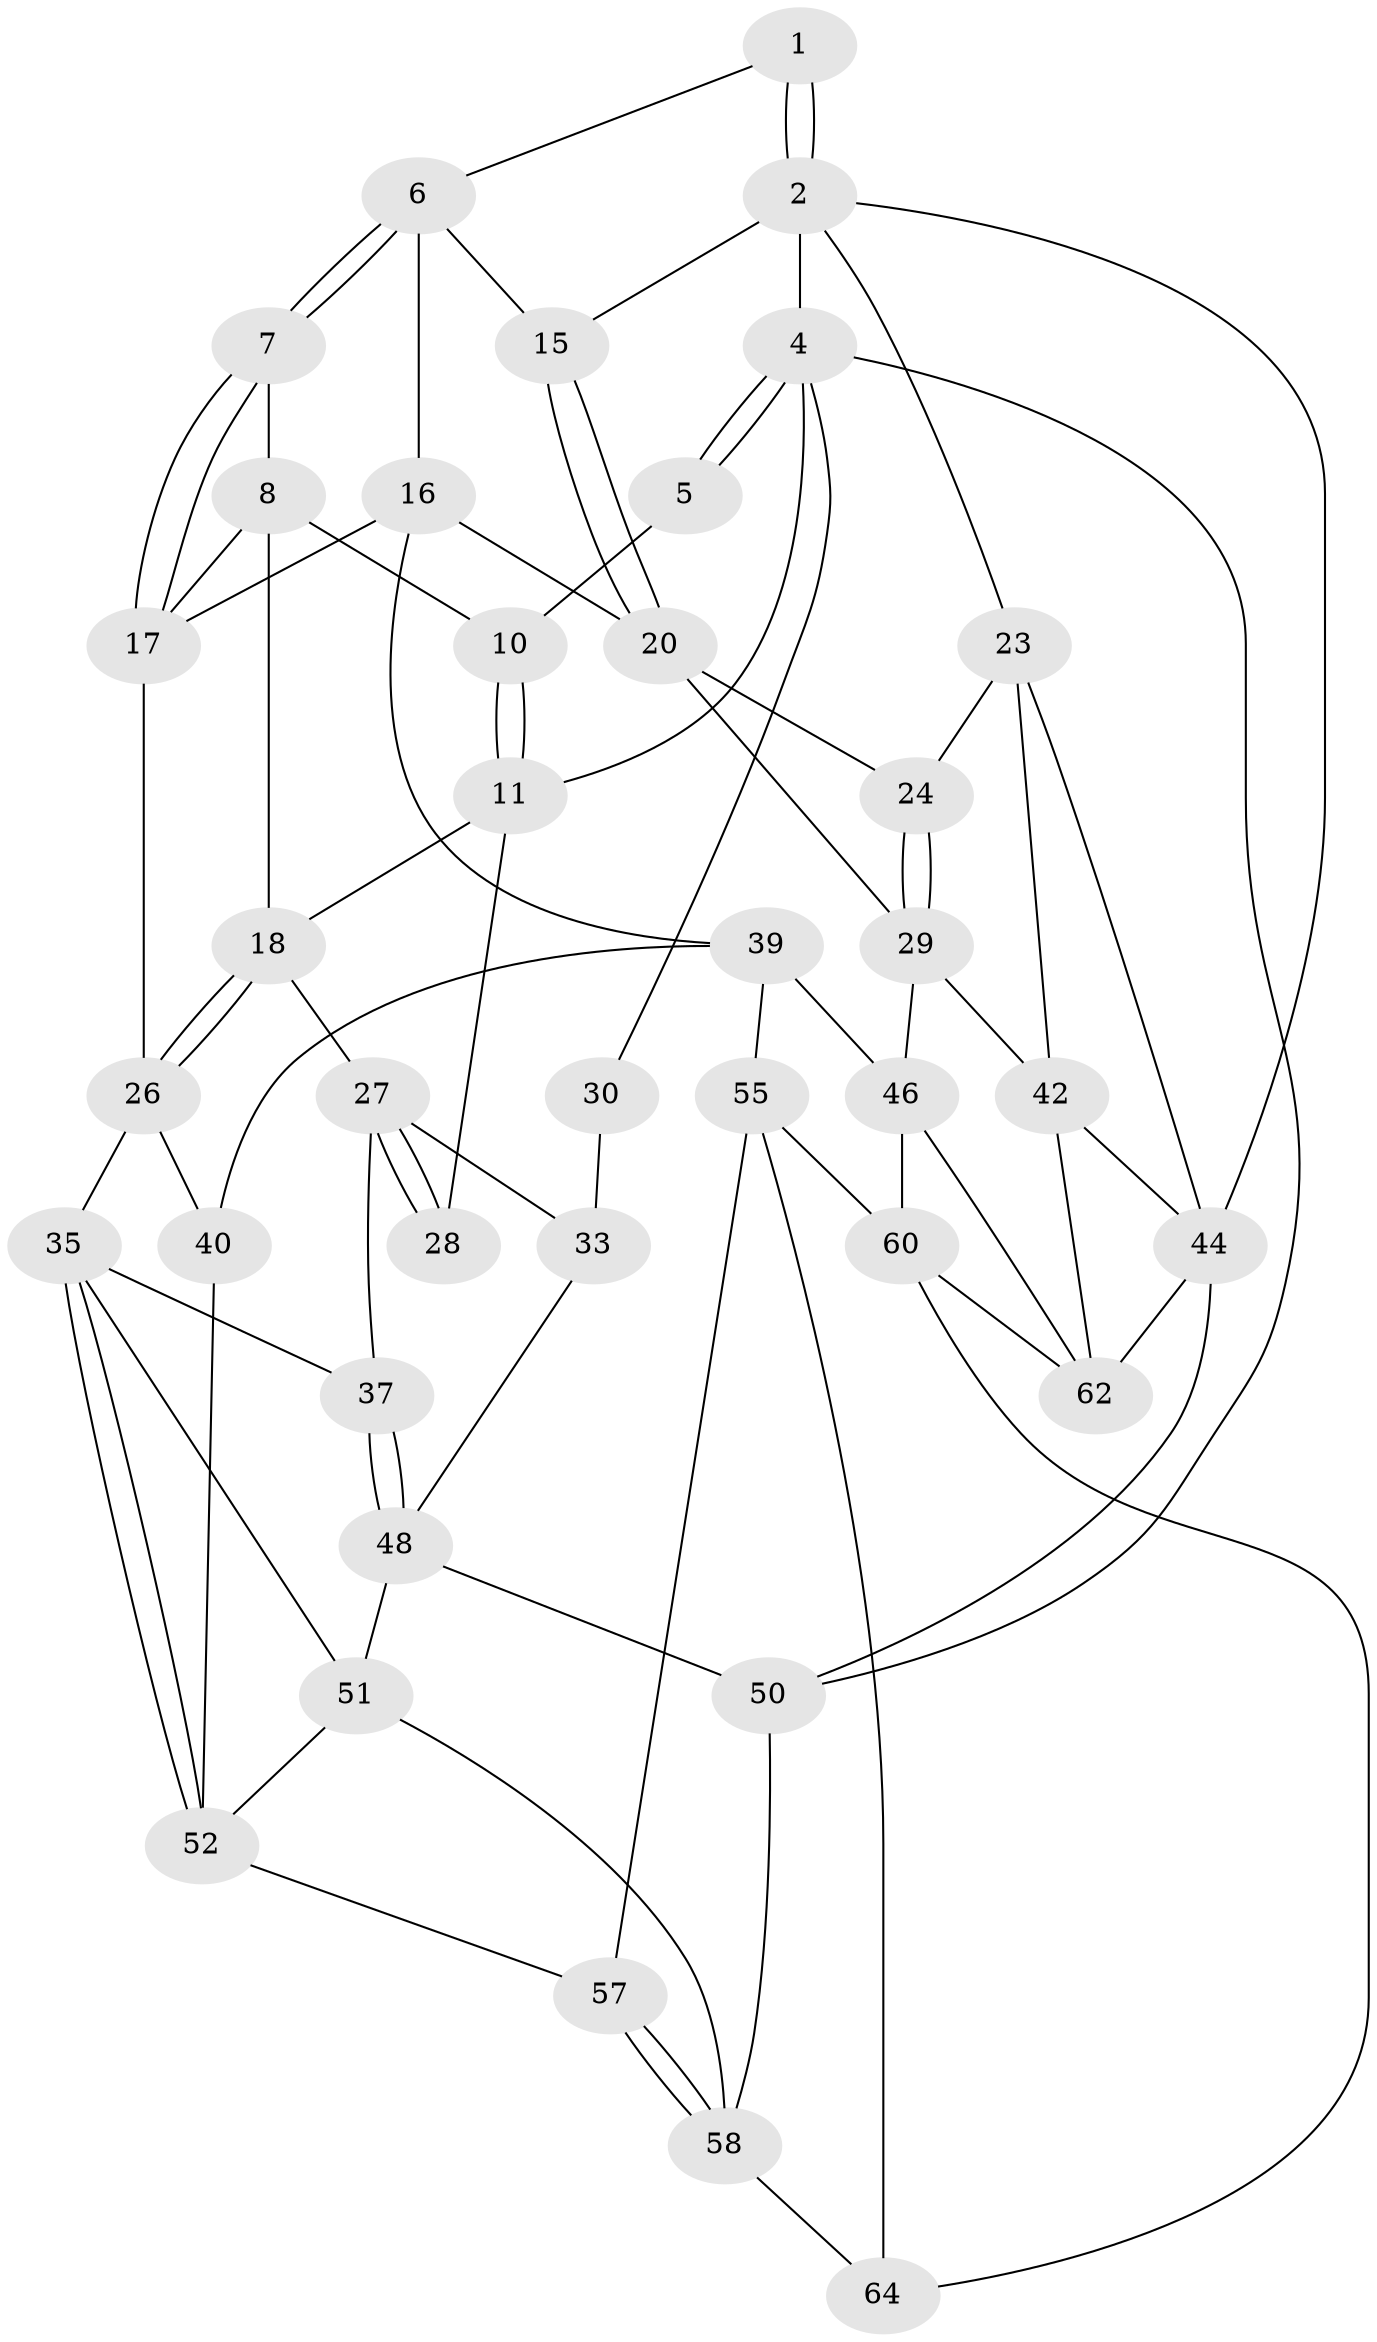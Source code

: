 // Generated by graph-tools (version 1.1) at 2025/52/02/27/25 19:52:41]
// undirected, 39 vertices, 83 edges
graph export_dot {
graph [start="1"]
  node [color=gray90,style=filled];
  1 [pos="+0.2028239745182088+0"];
  2 [pos="+0.9983663259727479+0",super="+3"];
  4 [pos="+0+0",super="+13"];
  5 [pos="+0.14763410684344525+0"];
  6 [pos="+0.5636885153187189+0.13877315256718933",super="+14"];
  7 [pos="+0.5144460152587164+0.2030809681021979"];
  8 [pos="+0.5023872693904886+0.20464923116336495",super="+9"];
  10 [pos="+0.2024928398066785+0.020538324319382614"];
  11 [pos="+0.17847994699635694+0.18646478324809843",super="+12"];
  15 [pos="+0.9502391914772689+0"];
  16 [pos="+0.6573033544343185+0.4083340343826764",super="+22"];
  17 [pos="+0.5790666184195438+0.31742727261914777",super="+25"];
  18 [pos="+0.25215508506701745+0.34107248541942115",super="+19"];
  20 [pos="+0.8583344560401367+0.3227855128549427",super="+21"];
  23 [pos="+1+0.29813151251330827",super="+41"];
  24 [pos="+0.9692909316161374+0.3698381820406558"];
  26 [pos="+0.33435173464723567+0.45541554791547734",super="+34"];
  27 [pos="+0.17962130746380423+0.3142017257103474",super="+32"];
  28 [pos="+0.1638307932728788+0.32019083757890815"];
  29 [pos="+0.8892107535790026+0.575901367071249",super="+43"];
  30 [pos="+0+0.33819095890547846",super="+31"];
  33 [pos="+0.06219566522717088+0.4363650771949921",super="+38"];
  35 [pos="+0.22237354364866893+0.5648580419277888",super="+36"];
  37 [pos="+0.10508809104806784+0.5232020142217738"];
  39 [pos="+0.5122218547670587+0.5803972441745326",super="+47"];
  40 [pos="+0.503752824961438+0.5757784553977363"];
  42 [pos="+0.9990685660968964+0.6492035983135761",super="+61"];
  44 [pos="+1+1",super="+45"];
  46 [pos="+0.8718970751819072+0.6339419020565327",super="+59"];
  48 [pos="+0+0.47049589134311454",super="+49"];
  50 [pos="+0+1"];
  51 [pos="+0+0.9180303732402062",super="+53"];
  52 [pos="+0.23273165623973374+0.685752272191647",super="+54"];
  55 [pos="+0.5223569230189957+0.7698308962243371",super="+56"];
  57 [pos="+0.36925675144645465+0.825575061902126"];
  58 [pos="+0.34521824811492025+0.8506932756199345",super="+65"];
  60 [pos="+0.5665058828895999+0.7938326632072387",super="+63"];
  62 [pos="+0.7218287730803742+0.898238166251144",super="+66"];
  64 [pos="+0.46649527464835794+1"];
  1 -- 2;
  1 -- 2;
  1 -- 6;
  2 -- 15;
  2 -- 4;
  2 -- 44;
  2 -- 23;
  4 -- 5;
  4 -- 5;
  4 -- 50;
  4 -- 11;
  4 -- 30;
  5 -- 10;
  6 -- 7;
  6 -- 7;
  6 -- 16;
  6 -- 15;
  7 -- 8;
  7 -- 17;
  7 -- 17;
  8 -- 10;
  8 -- 18;
  8 -- 17;
  10 -- 11;
  10 -- 11;
  11 -- 18;
  11 -- 28;
  15 -- 20;
  15 -- 20;
  16 -- 17;
  16 -- 39;
  16 -- 20;
  17 -- 26;
  18 -- 26;
  18 -- 26;
  18 -- 27;
  20 -- 24;
  20 -- 29;
  23 -- 24;
  23 -- 42;
  23 -- 44;
  24 -- 29;
  24 -- 29;
  26 -- 40;
  26 -- 35;
  27 -- 28;
  27 -- 28;
  27 -- 33;
  27 -- 37;
  29 -- 42;
  29 -- 46;
  30 -- 33 [weight=2];
  33 -- 48;
  35 -- 52;
  35 -- 52;
  35 -- 51;
  35 -- 37;
  37 -- 48;
  37 -- 48;
  39 -- 40;
  39 -- 55;
  39 -- 46;
  40 -- 52;
  42 -- 62;
  42 -- 44;
  44 -- 50;
  44 -- 62;
  46 -- 62;
  46 -- 60;
  48 -- 50;
  48 -- 51;
  50 -- 58;
  51 -- 58;
  51 -- 52;
  52 -- 57;
  55 -- 60;
  55 -- 64;
  55 -- 57;
  57 -- 58;
  57 -- 58;
  58 -- 64;
  60 -- 64;
  60 -- 62;
}
